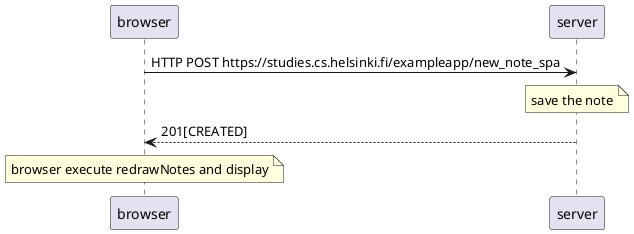 @startuml
browser -> server: HTTP POST https://studies.cs.helsinki.fi/exampleapp/new_note_spa
note over server
save the note
end note
server --> browser: 201[CREATED]

note over browser
browser execute redrawNotes and display
end note
@enduml